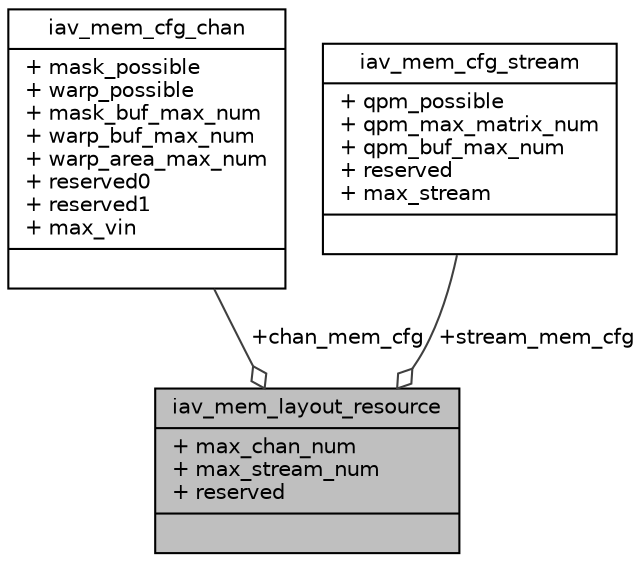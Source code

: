 digraph "iav_mem_layout_resource"
{
 // INTERACTIVE_SVG=YES
 // LATEX_PDF_SIZE
  bgcolor="transparent";
  edge [fontname="Helvetica",fontsize="10",labelfontname="Helvetica",labelfontsize="10"];
  node [fontname="Helvetica",fontsize="10",shape=record];
  Node1 [label="{iav_mem_layout_resource\n|+ max_chan_num\l+ max_stream_num\l+ reserved\l|}",height=0.2,width=0.4,color="black", fillcolor="grey75", style="filled", fontcolor="black",tooltip=" "];
  Node2 -> Node1 [color="grey25",fontsize="10",style="solid",label=" +chan_mem_cfg" ,arrowhead="odiamond",fontname="Helvetica"];
  Node2 [label="{iav_mem_cfg_chan\n|+ mask_possible\l+ warp_possible\l+ mask_buf_max_num\l+ warp_buf_max_num\l+ warp_area_max_num\l+ reserved0\l+ reserved1\l+ max_vin\l|}",height=0.2,width=0.4,color="black",URL="$da/dca/structiav__mem__cfg__chan.html",tooltip=" "];
  Node3 -> Node1 [color="grey25",fontsize="10",style="solid",label=" +stream_mem_cfg" ,arrowhead="odiamond",fontname="Helvetica"];
  Node3 [label="{iav_mem_cfg_stream\n|+ qpm_possible\l+ qpm_max_matrix_num\l+ qpm_buf_max_num\l+ reserved\l+ max_stream\l|}",height=0.2,width=0.4,color="black",URL="$dd/dec/structiav__mem__cfg__stream.html",tooltip=" "];
}
